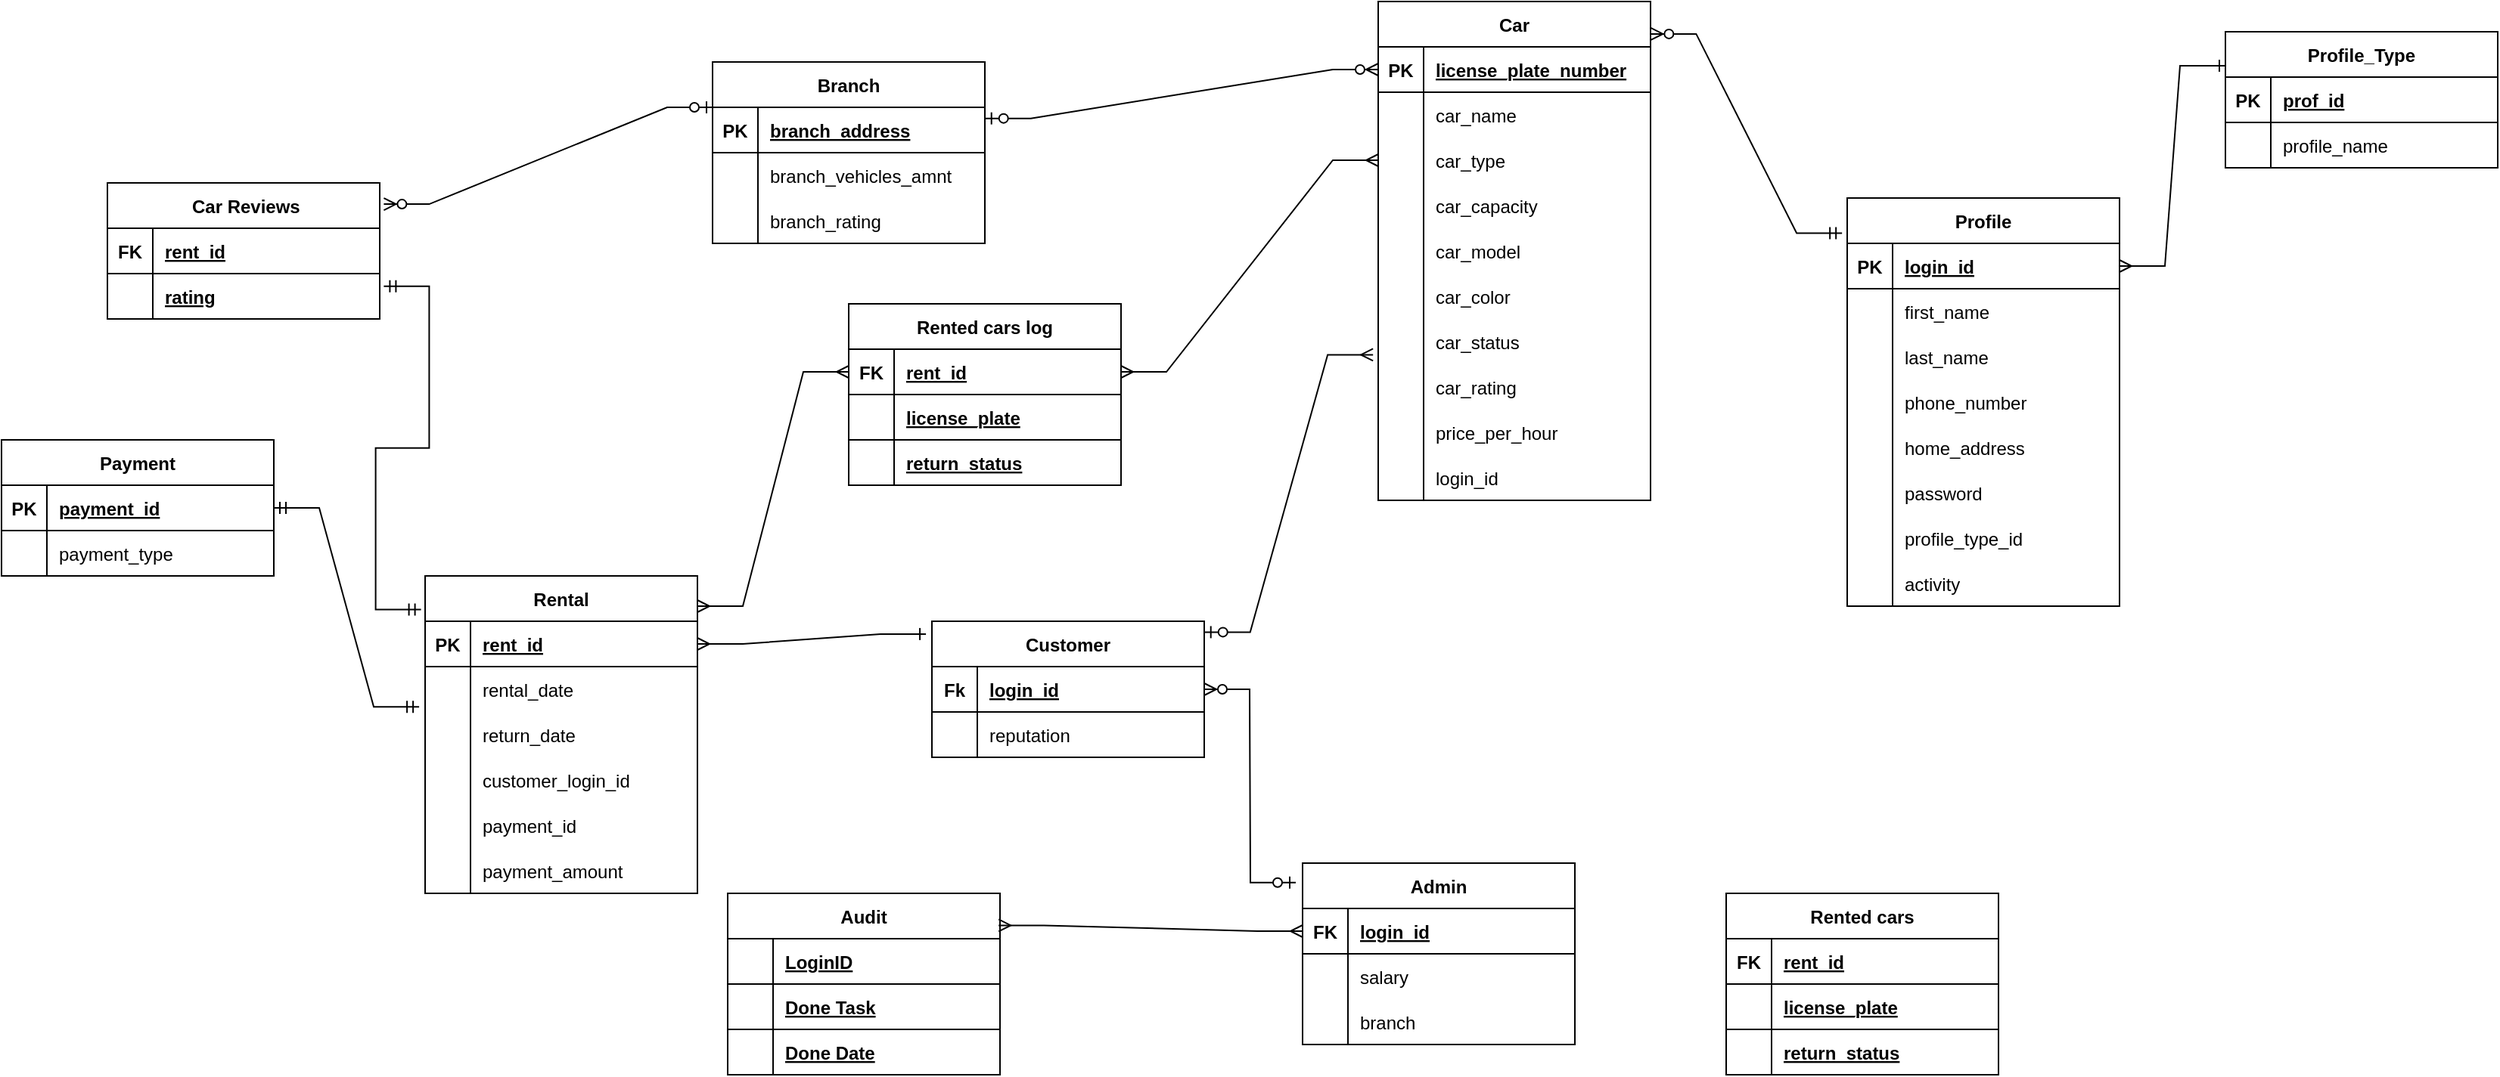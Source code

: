 <mxfile version="16.5.1" type="device"><diagram id="LIvwU3LX2bYr3R-l72ZE" name="Page-1"><mxGraphModel dx="3147" dy="908" grid="1" gridSize="10" guides="1" tooltips="1" connect="1" arrows="1" fold="1" page="1" pageScale="1" pageWidth="850" pageHeight="1100" math="0" shadow="0"><root><mxCell id="0"/><mxCell id="1" parent="0"/><mxCell id="BdNk-hfhB30w987bWtkM-23" value="Car" style="shape=table;startSize=30;container=1;collapsible=1;childLayout=tableLayout;fixedRows=1;rowLines=0;fontStyle=1;align=center;resizeLast=1;" parent="1" vertex="1"><mxGeometry x="-220" y="10" width="180" height="330" as="geometry"/></mxCell><mxCell id="BdNk-hfhB30w987bWtkM-24" value="" style="shape=tableRow;horizontal=0;startSize=0;swimlaneHead=0;swimlaneBody=0;fillColor=none;collapsible=0;dropTarget=0;points=[[0,0.5],[1,0.5]];portConstraint=eastwest;top=0;left=0;right=0;bottom=1;" parent="BdNk-hfhB30w987bWtkM-23" vertex="1"><mxGeometry y="30" width="180" height="30" as="geometry"/></mxCell><mxCell id="BdNk-hfhB30w987bWtkM-25" value="PK" style="shape=partialRectangle;connectable=0;fillColor=none;top=0;left=0;bottom=0;right=0;fontStyle=1;overflow=hidden;" parent="BdNk-hfhB30w987bWtkM-24" vertex="1"><mxGeometry width="30" height="30" as="geometry"><mxRectangle width="30" height="30" as="alternateBounds"/></mxGeometry></mxCell><mxCell id="BdNk-hfhB30w987bWtkM-26" value="license_plate_number" style="shape=partialRectangle;connectable=0;fillColor=none;top=0;left=0;bottom=0;right=0;align=left;spacingLeft=6;fontStyle=5;overflow=hidden;" parent="BdNk-hfhB30w987bWtkM-24" vertex="1"><mxGeometry x="30" width="150" height="30" as="geometry"><mxRectangle width="150" height="30" as="alternateBounds"/></mxGeometry></mxCell><mxCell id="BdNk-hfhB30w987bWtkM-27" value="" style="shape=tableRow;horizontal=0;startSize=0;swimlaneHead=0;swimlaneBody=0;fillColor=none;collapsible=0;dropTarget=0;points=[[0,0.5],[1,0.5]];portConstraint=eastwest;top=0;left=0;right=0;bottom=0;" parent="BdNk-hfhB30w987bWtkM-23" vertex="1"><mxGeometry y="60" width="180" height="30" as="geometry"/></mxCell><mxCell id="BdNk-hfhB30w987bWtkM-28" value="" style="shape=partialRectangle;connectable=0;fillColor=none;top=0;left=0;bottom=0;right=0;editable=1;overflow=hidden;" parent="BdNk-hfhB30w987bWtkM-27" vertex="1"><mxGeometry width="30" height="30" as="geometry"><mxRectangle width="30" height="30" as="alternateBounds"/></mxGeometry></mxCell><mxCell id="BdNk-hfhB30w987bWtkM-29" value="car_name" style="shape=partialRectangle;connectable=0;fillColor=none;top=0;left=0;bottom=0;right=0;align=left;spacingLeft=6;overflow=hidden;" parent="BdNk-hfhB30w987bWtkM-27" vertex="1"><mxGeometry x="30" width="150" height="30" as="geometry"><mxRectangle width="150" height="30" as="alternateBounds"/></mxGeometry></mxCell><mxCell id="BdNk-hfhB30w987bWtkM-30" value="" style="shape=tableRow;horizontal=0;startSize=0;swimlaneHead=0;swimlaneBody=0;fillColor=none;collapsible=0;dropTarget=0;points=[[0,0.5],[1,0.5]];portConstraint=eastwest;top=0;left=0;right=0;bottom=0;" parent="BdNk-hfhB30w987bWtkM-23" vertex="1"><mxGeometry y="90" width="180" height="30" as="geometry"/></mxCell><mxCell id="BdNk-hfhB30w987bWtkM-31" value="" style="shape=partialRectangle;connectable=0;fillColor=none;top=0;left=0;bottom=0;right=0;editable=1;overflow=hidden;" parent="BdNk-hfhB30w987bWtkM-30" vertex="1"><mxGeometry width="30" height="30" as="geometry"><mxRectangle width="30" height="30" as="alternateBounds"/></mxGeometry></mxCell><mxCell id="BdNk-hfhB30w987bWtkM-32" value="car_type" style="shape=partialRectangle;connectable=0;fillColor=none;top=0;left=0;bottom=0;right=0;align=left;spacingLeft=6;overflow=hidden;" parent="BdNk-hfhB30w987bWtkM-30" vertex="1"><mxGeometry x="30" width="150" height="30" as="geometry"><mxRectangle width="150" height="30" as="alternateBounds"/></mxGeometry></mxCell><mxCell id="BdNk-hfhB30w987bWtkM-33" value="" style="shape=tableRow;horizontal=0;startSize=0;swimlaneHead=0;swimlaneBody=0;fillColor=none;collapsible=0;dropTarget=0;points=[[0,0.5],[1,0.5]];portConstraint=eastwest;top=0;left=0;right=0;bottom=0;" parent="BdNk-hfhB30w987bWtkM-23" vertex="1"><mxGeometry y="120" width="180" height="30" as="geometry"/></mxCell><mxCell id="BdNk-hfhB30w987bWtkM-34" value="" style="shape=partialRectangle;connectable=0;fillColor=none;top=0;left=0;bottom=0;right=0;editable=1;overflow=hidden;" parent="BdNk-hfhB30w987bWtkM-33" vertex="1"><mxGeometry width="30" height="30" as="geometry"><mxRectangle width="30" height="30" as="alternateBounds"/></mxGeometry></mxCell><mxCell id="BdNk-hfhB30w987bWtkM-35" value="car_capacity" style="shape=partialRectangle;connectable=0;fillColor=none;top=0;left=0;bottom=0;right=0;align=left;spacingLeft=6;overflow=hidden;" parent="BdNk-hfhB30w987bWtkM-33" vertex="1"><mxGeometry x="30" width="150" height="30" as="geometry"><mxRectangle width="150" height="30" as="alternateBounds"/></mxGeometry></mxCell><mxCell id="BdNk-hfhB30w987bWtkM-49" value="" style="shape=tableRow;horizontal=0;startSize=0;swimlaneHead=0;swimlaneBody=0;fillColor=none;collapsible=0;dropTarget=0;points=[[0,0.5],[1,0.5]];portConstraint=eastwest;top=0;left=0;right=0;bottom=0;" parent="BdNk-hfhB30w987bWtkM-23" vertex="1"><mxGeometry y="150" width="180" height="30" as="geometry"/></mxCell><mxCell id="BdNk-hfhB30w987bWtkM-50" value="" style="shape=partialRectangle;connectable=0;fillColor=none;top=0;left=0;bottom=0;right=0;editable=1;overflow=hidden;" parent="BdNk-hfhB30w987bWtkM-49" vertex="1"><mxGeometry width="30" height="30" as="geometry"><mxRectangle width="30" height="30" as="alternateBounds"/></mxGeometry></mxCell><mxCell id="BdNk-hfhB30w987bWtkM-51" value="car_model" style="shape=partialRectangle;connectable=0;fillColor=none;top=0;left=0;bottom=0;right=0;align=left;spacingLeft=6;overflow=hidden;" parent="BdNk-hfhB30w987bWtkM-49" vertex="1"><mxGeometry x="30" width="150" height="30" as="geometry"><mxRectangle width="150" height="30" as="alternateBounds"/></mxGeometry></mxCell><mxCell id="BdNk-hfhB30w987bWtkM-52" value="" style="shape=tableRow;horizontal=0;startSize=0;swimlaneHead=0;swimlaneBody=0;fillColor=none;collapsible=0;dropTarget=0;points=[[0,0.5],[1,0.5]];portConstraint=eastwest;top=0;left=0;right=0;bottom=0;" parent="BdNk-hfhB30w987bWtkM-23" vertex="1"><mxGeometry y="180" width="180" height="30" as="geometry"/></mxCell><mxCell id="BdNk-hfhB30w987bWtkM-53" value="" style="shape=partialRectangle;connectable=0;fillColor=none;top=0;left=0;bottom=0;right=0;editable=1;overflow=hidden;" parent="BdNk-hfhB30w987bWtkM-52" vertex="1"><mxGeometry width="30" height="30" as="geometry"><mxRectangle width="30" height="30" as="alternateBounds"/></mxGeometry></mxCell><mxCell id="BdNk-hfhB30w987bWtkM-54" value="car_color" style="shape=partialRectangle;connectable=0;fillColor=none;top=0;left=0;bottom=0;right=0;align=left;spacingLeft=6;overflow=hidden;" parent="BdNk-hfhB30w987bWtkM-52" vertex="1"><mxGeometry x="30" width="150" height="30" as="geometry"><mxRectangle width="150" height="30" as="alternateBounds"/></mxGeometry></mxCell><mxCell id="BdNk-hfhB30w987bWtkM-55" value="" style="shape=tableRow;horizontal=0;startSize=0;swimlaneHead=0;swimlaneBody=0;fillColor=none;collapsible=0;dropTarget=0;points=[[0,0.5],[1,0.5]];portConstraint=eastwest;top=0;left=0;right=0;bottom=0;" parent="BdNk-hfhB30w987bWtkM-23" vertex="1"><mxGeometry y="210" width="180" height="30" as="geometry"/></mxCell><mxCell id="BdNk-hfhB30w987bWtkM-56" value="" style="shape=partialRectangle;connectable=0;fillColor=none;top=0;left=0;bottom=0;right=0;editable=1;overflow=hidden;" parent="BdNk-hfhB30w987bWtkM-55" vertex="1"><mxGeometry width="30" height="30" as="geometry"><mxRectangle width="30" height="30" as="alternateBounds"/></mxGeometry></mxCell><mxCell id="BdNk-hfhB30w987bWtkM-57" value="car_status" style="shape=partialRectangle;connectable=0;fillColor=none;top=0;left=0;bottom=0;right=0;align=left;spacingLeft=6;overflow=hidden;" parent="BdNk-hfhB30w987bWtkM-55" vertex="1"><mxGeometry x="30" width="150" height="30" as="geometry"><mxRectangle width="150" height="30" as="alternateBounds"/></mxGeometry></mxCell><mxCell id="5ouskqSiio7xxyL2U1d2-14" value="" style="shape=tableRow;horizontal=0;startSize=0;swimlaneHead=0;swimlaneBody=0;fillColor=none;collapsible=0;dropTarget=0;points=[[0,0.5],[1,0.5]];portConstraint=eastwest;top=0;left=0;right=0;bottom=0;" parent="BdNk-hfhB30w987bWtkM-23" vertex="1"><mxGeometry y="240" width="180" height="30" as="geometry"/></mxCell><mxCell id="5ouskqSiio7xxyL2U1d2-15" value="" style="shape=partialRectangle;connectable=0;fillColor=none;top=0;left=0;bottom=0;right=0;editable=1;overflow=hidden;" parent="5ouskqSiio7xxyL2U1d2-14" vertex="1"><mxGeometry width="30" height="30" as="geometry"><mxRectangle width="30" height="30" as="alternateBounds"/></mxGeometry></mxCell><mxCell id="5ouskqSiio7xxyL2U1d2-16" value="car_rating" style="shape=partialRectangle;connectable=0;fillColor=none;top=0;left=0;bottom=0;right=0;align=left;spacingLeft=6;overflow=hidden;" parent="5ouskqSiio7xxyL2U1d2-14" vertex="1"><mxGeometry x="30" width="150" height="30" as="geometry"><mxRectangle width="150" height="30" as="alternateBounds"/></mxGeometry></mxCell><mxCell id="5ouskqSiio7xxyL2U1d2-47" value="" style="shape=tableRow;horizontal=0;startSize=0;swimlaneHead=0;swimlaneBody=0;fillColor=none;collapsible=0;dropTarget=0;points=[[0,0.5],[1,0.5]];portConstraint=eastwest;top=0;left=0;right=0;bottom=0;" parent="BdNk-hfhB30w987bWtkM-23" vertex="1"><mxGeometry y="270" width="180" height="30" as="geometry"/></mxCell><mxCell id="5ouskqSiio7xxyL2U1d2-48" value="" style="shape=partialRectangle;connectable=0;fillColor=none;top=0;left=0;bottom=0;right=0;editable=1;overflow=hidden;" parent="5ouskqSiio7xxyL2U1d2-47" vertex="1"><mxGeometry width="30" height="30" as="geometry"><mxRectangle width="30" height="30" as="alternateBounds"/></mxGeometry></mxCell><mxCell id="5ouskqSiio7xxyL2U1d2-49" value="price_per_hour" style="shape=partialRectangle;connectable=0;fillColor=none;top=0;left=0;bottom=0;right=0;align=left;spacingLeft=6;overflow=hidden;" parent="5ouskqSiio7xxyL2U1d2-47" vertex="1"><mxGeometry x="30" width="150" height="30" as="geometry"><mxRectangle width="150" height="30" as="alternateBounds"/></mxGeometry></mxCell><mxCell id="5ouskqSiio7xxyL2U1d2-63" value="" style="shape=tableRow;horizontal=0;startSize=0;swimlaneHead=0;swimlaneBody=0;fillColor=none;collapsible=0;dropTarget=0;points=[[0,0.5],[1,0.5]];portConstraint=eastwest;top=0;left=0;right=0;bottom=0;" parent="BdNk-hfhB30w987bWtkM-23" vertex="1"><mxGeometry y="300" width="180" height="30" as="geometry"/></mxCell><mxCell id="5ouskqSiio7xxyL2U1d2-64" value="" style="shape=partialRectangle;connectable=0;fillColor=none;top=0;left=0;bottom=0;right=0;editable=1;overflow=hidden;" parent="5ouskqSiio7xxyL2U1d2-63" vertex="1"><mxGeometry width="30" height="30" as="geometry"><mxRectangle width="30" height="30" as="alternateBounds"/></mxGeometry></mxCell><mxCell id="5ouskqSiio7xxyL2U1d2-65" value="login_id" style="shape=partialRectangle;connectable=0;fillColor=none;top=0;left=0;bottom=0;right=0;align=left;spacingLeft=6;overflow=hidden;" parent="5ouskqSiio7xxyL2U1d2-63" vertex="1"><mxGeometry x="30" width="150" height="30" as="geometry"><mxRectangle width="150" height="30" as="alternateBounds"/></mxGeometry></mxCell><mxCell id="BdNk-hfhB30w987bWtkM-36" value="Payment" style="shape=table;startSize=30;container=1;collapsible=1;childLayout=tableLayout;fixedRows=1;rowLines=0;fontStyle=1;align=center;resizeLast=1;" parent="1" vertex="1"><mxGeometry x="-1130" y="300" width="180" height="90" as="geometry"/></mxCell><mxCell id="BdNk-hfhB30w987bWtkM-37" value="" style="shape=tableRow;horizontal=0;startSize=0;swimlaneHead=0;swimlaneBody=0;fillColor=none;collapsible=0;dropTarget=0;points=[[0,0.5],[1,0.5]];portConstraint=eastwest;top=0;left=0;right=0;bottom=1;" parent="BdNk-hfhB30w987bWtkM-36" vertex="1"><mxGeometry y="30" width="180" height="30" as="geometry"/></mxCell><mxCell id="BdNk-hfhB30w987bWtkM-38" value="PK" style="shape=partialRectangle;connectable=0;fillColor=none;top=0;left=0;bottom=0;right=0;fontStyle=1;overflow=hidden;" parent="BdNk-hfhB30w987bWtkM-37" vertex="1"><mxGeometry width="30" height="30" as="geometry"><mxRectangle width="30" height="30" as="alternateBounds"/></mxGeometry></mxCell><mxCell id="BdNk-hfhB30w987bWtkM-39" value="payment_id" style="shape=partialRectangle;connectable=0;fillColor=none;top=0;left=0;bottom=0;right=0;align=left;spacingLeft=6;fontStyle=5;overflow=hidden;" parent="BdNk-hfhB30w987bWtkM-37" vertex="1"><mxGeometry x="30" width="150" height="30" as="geometry"><mxRectangle width="150" height="30" as="alternateBounds"/></mxGeometry></mxCell><mxCell id="BdNk-hfhB30w987bWtkM-40" value="" style="shape=tableRow;horizontal=0;startSize=0;swimlaneHead=0;swimlaneBody=0;fillColor=none;collapsible=0;dropTarget=0;points=[[0,0.5],[1,0.5]];portConstraint=eastwest;top=0;left=0;right=0;bottom=0;" parent="BdNk-hfhB30w987bWtkM-36" vertex="1"><mxGeometry y="60" width="180" height="30" as="geometry"/></mxCell><mxCell id="BdNk-hfhB30w987bWtkM-41" value="" style="shape=partialRectangle;connectable=0;fillColor=none;top=0;left=0;bottom=0;right=0;editable=1;overflow=hidden;" parent="BdNk-hfhB30w987bWtkM-40" vertex="1"><mxGeometry width="30" height="30" as="geometry"><mxRectangle width="30" height="30" as="alternateBounds"/></mxGeometry></mxCell><mxCell id="BdNk-hfhB30w987bWtkM-42" value="payment_type" style="shape=partialRectangle;connectable=0;fillColor=none;top=0;left=0;bottom=0;right=0;align=left;spacingLeft=6;overflow=hidden;" parent="BdNk-hfhB30w987bWtkM-40" vertex="1"><mxGeometry x="30" width="150" height="30" as="geometry"><mxRectangle width="150" height="30" as="alternateBounds"/></mxGeometry></mxCell><mxCell id="6ZnhwalBQDGnKCJcq_BB-14" value="Rental" style="shape=table;startSize=30;container=1;collapsible=1;childLayout=tableLayout;fixedRows=1;rowLines=0;fontStyle=1;align=center;resizeLast=1;" parent="1" vertex="1"><mxGeometry x="-850" y="390" width="180" height="210" as="geometry"/></mxCell><mxCell id="6ZnhwalBQDGnKCJcq_BB-15" value="" style="shape=tableRow;horizontal=0;startSize=0;swimlaneHead=0;swimlaneBody=0;fillColor=none;collapsible=0;dropTarget=0;points=[[0,0.5],[1,0.5]];portConstraint=eastwest;top=0;left=0;right=0;bottom=1;" parent="6ZnhwalBQDGnKCJcq_BB-14" vertex="1"><mxGeometry y="30" width="180" height="30" as="geometry"/></mxCell><mxCell id="6ZnhwalBQDGnKCJcq_BB-16" value="PK" style="shape=partialRectangle;connectable=0;fillColor=none;top=0;left=0;bottom=0;right=0;fontStyle=1;overflow=hidden;" parent="6ZnhwalBQDGnKCJcq_BB-15" vertex="1"><mxGeometry width="30" height="30" as="geometry"><mxRectangle width="30" height="30" as="alternateBounds"/></mxGeometry></mxCell><mxCell id="6ZnhwalBQDGnKCJcq_BB-17" value="rent_id" style="shape=partialRectangle;connectable=0;fillColor=none;top=0;left=0;bottom=0;right=0;align=left;spacingLeft=6;fontStyle=5;overflow=hidden;" parent="6ZnhwalBQDGnKCJcq_BB-15" vertex="1"><mxGeometry x="30" width="150" height="30" as="geometry"><mxRectangle width="150" height="30" as="alternateBounds"/></mxGeometry></mxCell><mxCell id="6ZnhwalBQDGnKCJcq_BB-18" value="" style="shape=tableRow;horizontal=0;startSize=0;swimlaneHead=0;swimlaneBody=0;fillColor=none;collapsible=0;dropTarget=0;points=[[0,0.5],[1,0.5]];portConstraint=eastwest;top=0;left=0;right=0;bottom=0;" parent="6ZnhwalBQDGnKCJcq_BB-14" vertex="1"><mxGeometry y="60" width="180" height="30" as="geometry"/></mxCell><mxCell id="6ZnhwalBQDGnKCJcq_BB-19" value="" style="shape=partialRectangle;connectable=0;fillColor=none;top=0;left=0;bottom=0;right=0;editable=1;overflow=hidden;" parent="6ZnhwalBQDGnKCJcq_BB-18" vertex="1"><mxGeometry width="30" height="30" as="geometry"><mxRectangle width="30" height="30" as="alternateBounds"/></mxGeometry></mxCell><mxCell id="6ZnhwalBQDGnKCJcq_BB-20" value="rental_date" style="shape=partialRectangle;connectable=0;fillColor=none;top=0;left=0;bottom=0;right=0;align=left;spacingLeft=6;overflow=hidden;" parent="6ZnhwalBQDGnKCJcq_BB-18" vertex="1"><mxGeometry x="30" width="150" height="30" as="geometry"><mxRectangle width="150" height="30" as="alternateBounds"/></mxGeometry></mxCell><mxCell id="6ZnhwalBQDGnKCJcq_BB-21" value="" style="shape=tableRow;horizontal=0;startSize=0;swimlaneHead=0;swimlaneBody=0;fillColor=none;collapsible=0;dropTarget=0;points=[[0,0.5],[1,0.5]];portConstraint=eastwest;top=0;left=0;right=0;bottom=0;" parent="6ZnhwalBQDGnKCJcq_BB-14" vertex="1"><mxGeometry y="90" width="180" height="30" as="geometry"/></mxCell><mxCell id="6ZnhwalBQDGnKCJcq_BB-22" value="" style="shape=partialRectangle;connectable=0;fillColor=none;top=0;left=0;bottom=0;right=0;editable=1;overflow=hidden;" parent="6ZnhwalBQDGnKCJcq_BB-21" vertex="1"><mxGeometry width="30" height="30" as="geometry"><mxRectangle width="30" height="30" as="alternateBounds"/></mxGeometry></mxCell><mxCell id="6ZnhwalBQDGnKCJcq_BB-23" value="return_date" style="shape=partialRectangle;connectable=0;fillColor=none;top=0;left=0;bottom=0;right=0;align=left;spacingLeft=6;overflow=hidden;" parent="6ZnhwalBQDGnKCJcq_BB-21" vertex="1"><mxGeometry x="30" width="150" height="30" as="geometry"><mxRectangle width="150" height="30" as="alternateBounds"/></mxGeometry></mxCell><mxCell id="6ZnhwalBQDGnKCJcq_BB-24" value="" style="shape=tableRow;horizontal=0;startSize=0;swimlaneHead=0;swimlaneBody=0;fillColor=none;collapsible=0;dropTarget=0;points=[[0,0.5],[1,0.5]];portConstraint=eastwest;top=0;left=0;right=0;bottom=0;" parent="6ZnhwalBQDGnKCJcq_BB-14" vertex="1"><mxGeometry y="120" width="180" height="30" as="geometry"/></mxCell><mxCell id="6ZnhwalBQDGnKCJcq_BB-25" value="" style="shape=partialRectangle;connectable=0;fillColor=none;top=0;left=0;bottom=0;right=0;editable=1;overflow=hidden;" parent="6ZnhwalBQDGnKCJcq_BB-24" vertex="1"><mxGeometry width="30" height="30" as="geometry"><mxRectangle width="30" height="30" as="alternateBounds"/></mxGeometry></mxCell><mxCell id="6ZnhwalBQDGnKCJcq_BB-26" value="customer_login_id" style="shape=partialRectangle;connectable=0;fillColor=none;top=0;left=0;bottom=0;right=0;align=left;spacingLeft=6;overflow=hidden;" parent="6ZnhwalBQDGnKCJcq_BB-24" vertex="1"><mxGeometry x="30" width="150" height="30" as="geometry"><mxRectangle width="150" height="30" as="alternateBounds"/></mxGeometry></mxCell><mxCell id="o52arUpC7GrsQpPk_VLe-56" value="" style="shape=tableRow;horizontal=0;startSize=0;swimlaneHead=0;swimlaneBody=0;fillColor=none;collapsible=0;dropTarget=0;points=[[0,0.5],[1,0.5]];portConstraint=eastwest;top=0;left=0;right=0;bottom=0;" parent="6ZnhwalBQDGnKCJcq_BB-14" vertex="1"><mxGeometry y="150" width="180" height="30" as="geometry"/></mxCell><mxCell id="o52arUpC7GrsQpPk_VLe-57" value="" style="shape=partialRectangle;connectable=0;fillColor=none;top=0;left=0;bottom=0;right=0;editable=1;overflow=hidden;" parent="o52arUpC7GrsQpPk_VLe-56" vertex="1"><mxGeometry width="30" height="30" as="geometry"><mxRectangle width="30" height="30" as="alternateBounds"/></mxGeometry></mxCell><mxCell id="o52arUpC7GrsQpPk_VLe-58" value="payment_id" style="shape=partialRectangle;connectable=0;fillColor=none;top=0;left=0;bottom=0;right=0;align=left;spacingLeft=6;overflow=hidden;" parent="o52arUpC7GrsQpPk_VLe-56" vertex="1"><mxGeometry x="30" width="150" height="30" as="geometry"><mxRectangle width="150" height="30" as="alternateBounds"/></mxGeometry></mxCell><mxCell id="o52arUpC7GrsQpPk_VLe-88" value="" style="shape=tableRow;horizontal=0;startSize=0;swimlaneHead=0;swimlaneBody=0;fillColor=none;collapsible=0;dropTarget=0;points=[[0,0.5],[1,0.5]];portConstraint=eastwest;top=0;left=0;right=0;bottom=0;" parent="6ZnhwalBQDGnKCJcq_BB-14" vertex="1"><mxGeometry y="180" width="180" height="30" as="geometry"/></mxCell><mxCell id="o52arUpC7GrsQpPk_VLe-89" value="" style="shape=partialRectangle;connectable=0;fillColor=none;top=0;left=0;bottom=0;right=0;editable=1;overflow=hidden;" parent="o52arUpC7GrsQpPk_VLe-88" vertex="1"><mxGeometry width="30" height="30" as="geometry"><mxRectangle width="30" height="30" as="alternateBounds"/></mxGeometry></mxCell><mxCell id="o52arUpC7GrsQpPk_VLe-90" value="payment_amount" style="shape=partialRectangle;connectable=0;fillColor=none;top=0;left=0;bottom=0;right=0;align=left;spacingLeft=6;overflow=hidden;" parent="o52arUpC7GrsQpPk_VLe-88" vertex="1"><mxGeometry x="30" width="150" height="30" as="geometry"><mxRectangle width="150" height="30" as="alternateBounds"/></mxGeometry></mxCell><mxCell id="o52arUpC7GrsQpPk_VLe-20" value="Profile_Type" style="shape=table;startSize=30;container=1;collapsible=1;childLayout=tableLayout;fixedRows=1;rowLines=0;fontStyle=1;align=center;resizeLast=1;" parent="1" vertex="1"><mxGeometry x="340" y="30" width="180" height="90" as="geometry"/></mxCell><mxCell id="o52arUpC7GrsQpPk_VLe-21" value="" style="shape=tableRow;horizontal=0;startSize=0;swimlaneHead=0;swimlaneBody=0;fillColor=none;collapsible=0;dropTarget=0;points=[[0,0.5],[1,0.5]];portConstraint=eastwest;top=0;left=0;right=0;bottom=1;" parent="o52arUpC7GrsQpPk_VLe-20" vertex="1"><mxGeometry y="30" width="180" height="30" as="geometry"/></mxCell><mxCell id="o52arUpC7GrsQpPk_VLe-22" value="PK" style="shape=partialRectangle;connectable=0;fillColor=none;top=0;left=0;bottom=0;right=0;fontStyle=1;overflow=hidden;" parent="o52arUpC7GrsQpPk_VLe-21" vertex="1"><mxGeometry width="30" height="30" as="geometry"><mxRectangle width="30" height="30" as="alternateBounds"/></mxGeometry></mxCell><mxCell id="o52arUpC7GrsQpPk_VLe-23" value="prof_id" style="shape=partialRectangle;connectable=0;fillColor=none;top=0;left=0;bottom=0;right=0;align=left;spacingLeft=6;fontStyle=5;overflow=hidden;" parent="o52arUpC7GrsQpPk_VLe-21" vertex="1"><mxGeometry x="30" width="150" height="30" as="geometry"><mxRectangle width="150" height="30" as="alternateBounds"/></mxGeometry></mxCell><mxCell id="o52arUpC7GrsQpPk_VLe-24" value="" style="shape=tableRow;horizontal=0;startSize=0;swimlaneHead=0;swimlaneBody=0;fillColor=none;collapsible=0;dropTarget=0;points=[[0,0.5],[1,0.5]];portConstraint=eastwest;top=0;left=0;right=0;bottom=0;" parent="o52arUpC7GrsQpPk_VLe-20" vertex="1"><mxGeometry y="60" width="180" height="30" as="geometry"/></mxCell><mxCell id="o52arUpC7GrsQpPk_VLe-25" value="" style="shape=partialRectangle;connectable=0;fillColor=none;top=0;left=0;bottom=0;right=0;editable=1;overflow=hidden;" parent="o52arUpC7GrsQpPk_VLe-24" vertex="1"><mxGeometry width="30" height="30" as="geometry"><mxRectangle width="30" height="30" as="alternateBounds"/></mxGeometry></mxCell><mxCell id="o52arUpC7GrsQpPk_VLe-26" value="profile_name" style="shape=partialRectangle;connectable=0;fillColor=none;top=0;left=0;bottom=0;right=0;align=left;spacingLeft=6;overflow=hidden;" parent="o52arUpC7GrsQpPk_VLe-24" vertex="1"><mxGeometry x="30" width="150" height="30" as="geometry"><mxRectangle width="150" height="30" as="alternateBounds"/></mxGeometry></mxCell><mxCell id="o52arUpC7GrsQpPk_VLe-34" value="Profile" style="shape=table;startSize=30;container=1;collapsible=1;childLayout=tableLayout;fixedRows=1;rowLines=0;fontStyle=1;align=center;resizeLast=1;" parent="1" vertex="1"><mxGeometry x="90" y="140" width="180" height="270" as="geometry"/></mxCell><mxCell id="o52arUpC7GrsQpPk_VLe-35" value="" style="shape=tableRow;horizontal=0;startSize=0;swimlaneHead=0;swimlaneBody=0;fillColor=none;collapsible=0;dropTarget=0;points=[[0,0.5],[1,0.5]];portConstraint=eastwest;top=0;left=0;right=0;bottom=1;" parent="o52arUpC7GrsQpPk_VLe-34" vertex="1"><mxGeometry y="30" width="180" height="30" as="geometry"/></mxCell><mxCell id="o52arUpC7GrsQpPk_VLe-36" value="PK" style="shape=partialRectangle;connectable=0;fillColor=none;top=0;left=0;bottom=0;right=0;fontStyle=1;overflow=hidden;" parent="o52arUpC7GrsQpPk_VLe-35" vertex="1"><mxGeometry width="30" height="30" as="geometry"><mxRectangle width="30" height="30" as="alternateBounds"/></mxGeometry></mxCell><mxCell id="o52arUpC7GrsQpPk_VLe-37" value="login_id" style="shape=partialRectangle;connectable=0;fillColor=none;top=0;left=0;bottom=0;right=0;align=left;spacingLeft=6;fontStyle=5;overflow=hidden;" parent="o52arUpC7GrsQpPk_VLe-35" vertex="1"><mxGeometry x="30" width="150" height="30" as="geometry"><mxRectangle width="150" height="30" as="alternateBounds"/></mxGeometry></mxCell><mxCell id="o52arUpC7GrsQpPk_VLe-38" value="" style="shape=tableRow;horizontal=0;startSize=0;swimlaneHead=0;swimlaneBody=0;fillColor=none;collapsible=0;dropTarget=0;points=[[0,0.5],[1,0.5]];portConstraint=eastwest;top=0;left=0;right=0;bottom=0;" parent="o52arUpC7GrsQpPk_VLe-34" vertex="1"><mxGeometry y="60" width="180" height="30" as="geometry"/></mxCell><mxCell id="o52arUpC7GrsQpPk_VLe-39" value="" style="shape=partialRectangle;connectable=0;fillColor=none;top=0;left=0;bottom=0;right=0;editable=1;overflow=hidden;" parent="o52arUpC7GrsQpPk_VLe-38" vertex="1"><mxGeometry width="30" height="30" as="geometry"><mxRectangle width="30" height="30" as="alternateBounds"/></mxGeometry></mxCell><mxCell id="o52arUpC7GrsQpPk_VLe-40" value="first_name" style="shape=partialRectangle;connectable=0;fillColor=none;top=0;left=0;bottom=0;right=0;align=left;spacingLeft=6;overflow=hidden;" parent="o52arUpC7GrsQpPk_VLe-38" vertex="1"><mxGeometry x="30" width="150" height="30" as="geometry"><mxRectangle width="150" height="30" as="alternateBounds"/></mxGeometry></mxCell><mxCell id="o52arUpC7GrsQpPk_VLe-41" value="" style="shape=tableRow;horizontal=0;startSize=0;swimlaneHead=0;swimlaneBody=0;fillColor=none;collapsible=0;dropTarget=0;points=[[0,0.5],[1,0.5]];portConstraint=eastwest;top=0;left=0;right=0;bottom=0;" parent="o52arUpC7GrsQpPk_VLe-34" vertex="1"><mxGeometry y="90" width="180" height="30" as="geometry"/></mxCell><mxCell id="o52arUpC7GrsQpPk_VLe-42" value="" style="shape=partialRectangle;connectable=0;fillColor=none;top=0;left=0;bottom=0;right=0;editable=1;overflow=hidden;" parent="o52arUpC7GrsQpPk_VLe-41" vertex="1"><mxGeometry width="30" height="30" as="geometry"><mxRectangle width="30" height="30" as="alternateBounds"/></mxGeometry></mxCell><mxCell id="o52arUpC7GrsQpPk_VLe-43" value="last_name" style="shape=partialRectangle;connectable=0;fillColor=none;top=0;left=0;bottom=0;right=0;align=left;spacingLeft=6;overflow=hidden;" parent="o52arUpC7GrsQpPk_VLe-41" vertex="1"><mxGeometry x="30" width="150" height="30" as="geometry"><mxRectangle width="150" height="30" as="alternateBounds"/></mxGeometry></mxCell><mxCell id="o52arUpC7GrsQpPk_VLe-44" value="" style="shape=tableRow;horizontal=0;startSize=0;swimlaneHead=0;swimlaneBody=0;fillColor=none;collapsible=0;dropTarget=0;points=[[0,0.5],[1,0.5]];portConstraint=eastwest;top=0;left=0;right=0;bottom=0;" parent="o52arUpC7GrsQpPk_VLe-34" vertex="1"><mxGeometry y="120" width="180" height="30" as="geometry"/></mxCell><mxCell id="o52arUpC7GrsQpPk_VLe-45" value="" style="shape=partialRectangle;connectable=0;fillColor=none;top=0;left=0;bottom=0;right=0;editable=1;overflow=hidden;" parent="o52arUpC7GrsQpPk_VLe-44" vertex="1"><mxGeometry width="30" height="30" as="geometry"><mxRectangle width="30" height="30" as="alternateBounds"/></mxGeometry></mxCell><mxCell id="o52arUpC7GrsQpPk_VLe-46" value="phone_number" style="shape=partialRectangle;connectable=0;fillColor=none;top=0;left=0;bottom=0;right=0;align=left;spacingLeft=6;overflow=hidden;" parent="o52arUpC7GrsQpPk_VLe-44" vertex="1"><mxGeometry x="30" width="150" height="30" as="geometry"><mxRectangle width="150" height="30" as="alternateBounds"/></mxGeometry></mxCell><mxCell id="o52arUpC7GrsQpPk_VLe-47" value="" style="shape=tableRow;horizontal=0;startSize=0;swimlaneHead=0;swimlaneBody=0;fillColor=none;collapsible=0;dropTarget=0;points=[[0,0.5],[1,0.5]];portConstraint=eastwest;top=0;left=0;right=0;bottom=0;" parent="o52arUpC7GrsQpPk_VLe-34" vertex="1"><mxGeometry y="150" width="180" height="30" as="geometry"/></mxCell><mxCell id="o52arUpC7GrsQpPk_VLe-48" value="" style="shape=partialRectangle;connectable=0;fillColor=none;top=0;left=0;bottom=0;right=0;editable=1;overflow=hidden;" parent="o52arUpC7GrsQpPk_VLe-47" vertex="1"><mxGeometry width="30" height="30" as="geometry"><mxRectangle width="30" height="30" as="alternateBounds"/></mxGeometry></mxCell><mxCell id="o52arUpC7GrsQpPk_VLe-49" value="home_address" style="shape=partialRectangle;connectable=0;fillColor=none;top=0;left=0;bottom=0;right=0;align=left;spacingLeft=6;overflow=hidden;" parent="o52arUpC7GrsQpPk_VLe-47" vertex="1"><mxGeometry x="30" width="150" height="30" as="geometry"><mxRectangle width="150" height="30" as="alternateBounds"/></mxGeometry></mxCell><mxCell id="o52arUpC7GrsQpPk_VLe-50" value="" style="shape=tableRow;horizontal=0;startSize=0;swimlaneHead=0;swimlaneBody=0;fillColor=none;collapsible=0;dropTarget=0;points=[[0,0.5],[1,0.5]];portConstraint=eastwest;top=0;left=0;right=0;bottom=0;" parent="o52arUpC7GrsQpPk_VLe-34" vertex="1"><mxGeometry y="180" width="180" height="30" as="geometry"/></mxCell><mxCell id="o52arUpC7GrsQpPk_VLe-51" value="" style="shape=partialRectangle;connectable=0;fillColor=none;top=0;left=0;bottom=0;right=0;editable=1;overflow=hidden;" parent="o52arUpC7GrsQpPk_VLe-50" vertex="1"><mxGeometry width="30" height="30" as="geometry"><mxRectangle width="30" height="30" as="alternateBounds"/></mxGeometry></mxCell><mxCell id="o52arUpC7GrsQpPk_VLe-52" value="password" style="shape=partialRectangle;connectable=0;fillColor=none;top=0;left=0;bottom=0;right=0;align=left;spacingLeft=6;overflow=hidden;" parent="o52arUpC7GrsQpPk_VLe-50" vertex="1"><mxGeometry x="30" width="150" height="30" as="geometry"><mxRectangle width="150" height="30" as="alternateBounds"/></mxGeometry></mxCell><mxCell id="o52arUpC7GrsQpPk_VLe-53" value="" style="shape=tableRow;horizontal=0;startSize=0;swimlaneHead=0;swimlaneBody=0;fillColor=none;collapsible=0;dropTarget=0;points=[[0,0.5],[1,0.5]];portConstraint=eastwest;top=0;left=0;right=0;bottom=0;" parent="o52arUpC7GrsQpPk_VLe-34" vertex="1"><mxGeometry y="210" width="180" height="30" as="geometry"/></mxCell><mxCell id="o52arUpC7GrsQpPk_VLe-54" value="" style="shape=partialRectangle;connectable=0;fillColor=none;top=0;left=0;bottom=0;right=0;editable=1;overflow=hidden;" parent="o52arUpC7GrsQpPk_VLe-53" vertex="1"><mxGeometry width="30" height="30" as="geometry"><mxRectangle width="30" height="30" as="alternateBounds"/></mxGeometry></mxCell><mxCell id="o52arUpC7GrsQpPk_VLe-55" value="profile_type_id" style="shape=partialRectangle;connectable=0;fillColor=none;top=0;left=0;bottom=0;right=0;align=left;spacingLeft=6;overflow=hidden;" parent="o52arUpC7GrsQpPk_VLe-53" vertex="1"><mxGeometry x="30" width="150" height="30" as="geometry"><mxRectangle width="150" height="30" as="alternateBounds"/></mxGeometry></mxCell><mxCell id="WfhcI5wowJV8lJthJA-B-63" value="" style="shape=tableRow;horizontal=0;startSize=0;swimlaneHead=0;swimlaneBody=0;fillColor=none;collapsible=0;dropTarget=0;points=[[0,0.5],[1,0.5]];portConstraint=eastwest;top=0;left=0;right=0;bottom=0;" parent="o52arUpC7GrsQpPk_VLe-34" vertex="1"><mxGeometry y="240" width="180" height="30" as="geometry"/></mxCell><mxCell id="WfhcI5wowJV8lJthJA-B-64" value="" style="shape=partialRectangle;connectable=0;fillColor=none;top=0;left=0;bottom=0;right=0;editable=1;overflow=hidden;" parent="WfhcI5wowJV8lJthJA-B-63" vertex="1"><mxGeometry width="30" height="30" as="geometry"><mxRectangle width="30" height="30" as="alternateBounds"/></mxGeometry></mxCell><mxCell id="WfhcI5wowJV8lJthJA-B-65" value="activity" style="shape=partialRectangle;connectable=0;fillColor=none;top=0;left=0;bottom=0;right=0;align=left;spacingLeft=6;overflow=hidden;" parent="WfhcI5wowJV8lJthJA-B-63" vertex="1"><mxGeometry x="30" width="150" height="30" as="geometry"><mxRectangle width="150" height="30" as="alternateBounds"/></mxGeometry></mxCell><mxCell id="5ouskqSiio7xxyL2U1d2-34" value="Branch" style="shape=table;startSize=30;container=1;collapsible=1;childLayout=tableLayout;fixedRows=1;rowLines=0;fontStyle=1;align=center;resizeLast=1;" parent="1" vertex="1"><mxGeometry x="-660" y="50" width="180" height="120" as="geometry"/></mxCell><mxCell id="5ouskqSiio7xxyL2U1d2-35" value="" style="shape=tableRow;horizontal=0;startSize=0;swimlaneHead=0;swimlaneBody=0;fillColor=none;collapsible=0;dropTarget=0;points=[[0,0.5],[1,0.5]];portConstraint=eastwest;top=0;left=0;right=0;bottom=1;" parent="5ouskqSiio7xxyL2U1d2-34" vertex="1"><mxGeometry y="30" width="180" height="30" as="geometry"/></mxCell><mxCell id="5ouskqSiio7xxyL2U1d2-36" value="PK" style="shape=partialRectangle;connectable=0;fillColor=none;top=0;left=0;bottom=0;right=0;fontStyle=1;overflow=hidden;" parent="5ouskqSiio7xxyL2U1d2-35" vertex="1"><mxGeometry width="30" height="30" as="geometry"><mxRectangle width="30" height="30" as="alternateBounds"/></mxGeometry></mxCell><mxCell id="5ouskqSiio7xxyL2U1d2-37" value="branch_address" style="shape=partialRectangle;connectable=0;fillColor=none;top=0;left=0;bottom=0;right=0;align=left;spacingLeft=6;fontStyle=5;overflow=hidden;" parent="5ouskqSiio7xxyL2U1d2-35" vertex="1"><mxGeometry x="30" width="150" height="30" as="geometry"><mxRectangle width="150" height="30" as="alternateBounds"/></mxGeometry></mxCell><mxCell id="5ouskqSiio7xxyL2U1d2-38" value="" style="shape=tableRow;horizontal=0;startSize=0;swimlaneHead=0;swimlaneBody=0;fillColor=none;collapsible=0;dropTarget=0;points=[[0,0.5],[1,0.5]];portConstraint=eastwest;top=0;left=0;right=0;bottom=0;" parent="5ouskqSiio7xxyL2U1d2-34" vertex="1"><mxGeometry y="60" width="180" height="30" as="geometry"/></mxCell><mxCell id="5ouskqSiio7xxyL2U1d2-39" value="" style="shape=partialRectangle;connectable=0;fillColor=none;top=0;left=0;bottom=0;right=0;editable=1;overflow=hidden;" parent="5ouskqSiio7xxyL2U1d2-38" vertex="1"><mxGeometry width="30" height="30" as="geometry"><mxRectangle width="30" height="30" as="alternateBounds"/></mxGeometry></mxCell><mxCell id="5ouskqSiio7xxyL2U1d2-40" value="branch_vehicles_amnt" style="shape=partialRectangle;connectable=0;fillColor=none;top=0;left=0;bottom=0;right=0;align=left;spacingLeft=6;overflow=hidden;" parent="5ouskqSiio7xxyL2U1d2-38" vertex="1"><mxGeometry x="30" width="150" height="30" as="geometry"><mxRectangle width="150" height="30" as="alternateBounds"/></mxGeometry></mxCell><mxCell id="5ouskqSiio7xxyL2U1d2-41" value="" style="shape=tableRow;horizontal=0;startSize=0;swimlaneHead=0;swimlaneBody=0;fillColor=none;collapsible=0;dropTarget=0;points=[[0,0.5],[1,0.5]];portConstraint=eastwest;top=0;left=0;right=0;bottom=0;" parent="5ouskqSiio7xxyL2U1d2-34" vertex="1"><mxGeometry y="90" width="180" height="30" as="geometry"/></mxCell><mxCell id="5ouskqSiio7xxyL2U1d2-42" value="" style="shape=partialRectangle;connectable=0;fillColor=none;top=0;left=0;bottom=0;right=0;editable=1;overflow=hidden;" parent="5ouskqSiio7xxyL2U1d2-41" vertex="1"><mxGeometry width="30" height="30" as="geometry"><mxRectangle width="30" height="30" as="alternateBounds"/></mxGeometry></mxCell><mxCell id="5ouskqSiio7xxyL2U1d2-43" value="branch_rating" style="shape=partialRectangle;connectable=0;fillColor=none;top=0;left=0;bottom=0;right=0;align=left;spacingLeft=6;overflow=hidden;" parent="5ouskqSiio7xxyL2U1d2-41" vertex="1"><mxGeometry x="30" width="150" height="30" as="geometry"><mxRectangle width="150" height="30" as="alternateBounds"/></mxGeometry></mxCell><mxCell id="5ouskqSiio7xxyL2U1d2-50" value="Rented cars" style="shape=table;startSize=30;container=1;collapsible=1;childLayout=tableLayout;fixedRows=1;rowLines=0;fontStyle=1;align=center;resizeLast=1;" parent="1" vertex="1"><mxGeometry x="10" y="600" width="180" height="120" as="geometry"/></mxCell><mxCell id="5ouskqSiio7xxyL2U1d2-51" value="" style="shape=tableRow;horizontal=0;startSize=0;swimlaneHead=0;swimlaneBody=0;fillColor=none;collapsible=0;dropTarget=0;points=[[0,0.5],[1,0.5]];portConstraint=eastwest;top=0;left=0;right=0;bottom=1;" parent="5ouskqSiio7xxyL2U1d2-50" vertex="1"><mxGeometry y="30" width="180" height="30" as="geometry"/></mxCell><mxCell id="5ouskqSiio7xxyL2U1d2-52" value="FK" style="shape=partialRectangle;connectable=0;fillColor=none;top=0;left=0;bottom=0;right=0;fontStyle=1;overflow=hidden;" parent="5ouskqSiio7xxyL2U1d2-51" vertex="1"><mxGeometry width="30" height="30" as="geometry"><mxRectangle width="30" height="30" as="alternateBounds"/></mxGeometry></mxCell><mxCell id="5ouskqSiio7xxyL2U1d2-53" value="rent_id" style="shape=partialRectangle;connectable=0;fillColor=none;top=0;left=0;bottom=0;right=0;align=left;spacingLeft=6;fontStyle=5;overflow=hidden;" parent="5ouskqSiio7xxyL2U1d2-51" vertex="1"><mxGeometry x="30" width="150" height="30" as="geometry"><mxRectangle width="150" height="30" as="alternateBounds"/></mxGeometry></mxCell><mxCell id="WfhcI5wowJV8lJthJA-B-1" value="" style="shape=tableRow;horizontal=0;startSize=0;swimlaneHead=0;swimlaneBody=0;fillColor=none;collapsible=0;dropTarget=0;points=[[0,0.5],[1,0.5]];portConstraint=eastwest;top=0;left=0;right=0;bottom=1;" parent="5ouskqSiio7xxyL2U1d2-50" vertex="1"><mxGeometry y="60" width="180" height="30" as="geometry"/></mxCell><mxCell id="WfhcI5wowJV8lJthJA-B-2" value="" style="shape=partialRectangle;connectable=0;fillColor=none;top=0;left=0;bottom=0;right=0;fontStyle=1;overflow=hidden;" parent="WfhcI5wowJV8lJthJA-B-1" vertex="1"><mxGeometry width="30" height="30" as="geometry"><mxRectangle width="30" height="30" as="alternateBounds"/></mxGeometry></mxCell><mxCell id="WfhcI5wowJV8lJthJA-B-3" value="license_plate" style="shape=partialRectangle;connectable=0;fillColor=none;top=0;left=0;bottom=0;right=0;align=left;spacingLeft=6;fontStyle=5;overflow=hidden;" parent="WfhcI5wowJV8lJthJA-B-1" vertex="1"><mxGeometry x="30" width="150" height="30" as="geometry"><mxRectangle width="150" height="30" as="alternateBounds"/></mxGeometry></mxCell><mxCell id="WfhcI5wowJV8lJthJA-B-60" value="" style="shape=tableRow;horizontal=0;startSize=0;swimlaneHead=0;swimlaneBody=0;fillColor=none;collapsible=0;dropTarget=0;points=[[0,0.5],[1,0.5]];portConstraint=eastwest;top=0;left=0;right=0;bottom=1;" parent="5ouskqSiio7xxyL2U1d2-50" vertex="1"><mxGeometry y="90" width="180" height="30" as="geometry"/></mxCell><mxCell id="WfhcI5wowJV8lJthJA-B-61" value="" style="shape=partialRectangle;connectable=0;fillColor=none;top=0;left=0;bottom=0;right=0;fontStyle=1;overflow=hidden;" parent="WfhcI5wowJV8lJthJA-B-60" vertex="1"><mxGeometry width="30" height="30" as="geometry"><mxRectangle width="30" height="30" as="alternateBounds"/></mxGeometry></mxCell><mxCell id="WfhcI5wowJV8lJthJA-B-62" value="return_status" style="shape=partialRectangle;connectable=0;fillColor=none;top=0;left=0;bottom=0;right=0;align=left;spacingLeft=6;fontStyle=5;overflow=hidden;" parent="WfhcI5wowJV8lJthJA-B-60" vertex="1"><mxGeometry x="30" width="150" height="30" as="geometry"><mxRectangle width="150" height="30" as="alternateBounds"/></mxGeometry></mxCell><mxCell id="5ouskqSiio7xxyL2U1d2-66" value="Customer" style="shape=table;startSize=30;container=1;collapsible=1;childLayout=tableLayout;fixedRows=1;rowLines=0;fontStyle=1;align=center;resizeLast=1;" parent="1" vertex="1"><mxGeometry x="-515" y="420" width="180" height="90" as="geometry"/></mxCell><mxCell id="5ouskqSiio7xxyL2U1d2-67" value="" style="shape=tableRow;horizontal=0;startSize=0;swimlaneHead=0;swimlaneBody=0;fillColor=none;collapsible=0;dropTarget=0;points=[[0,0.5],[1,0.5]];portConstraint=eastwest;top=0;left=0;right=0;bottom=1;" parent="5ouskqSiio7xxyL2U1d2-66" vertex="1"><mxGeometry y="30" width="180" height="30" as="geometry"/></mxCell><mxCell id="5ouskqSiio7xxyL2U1d2-68" value="Fk" style="shape=partialRectangle;connectable=0;fillColor=none;top=0;left=0;bottom=0;right=0;fontStyle=1;overflow=hidden;" parent="5ouskqSiio7xxyL2U1d2-67" vertex="1"><mxGeometry width="30" height="30" as="geometry"><mxRectangle width="30" height="30" as="alternateBounds"/></mxGeometry></mxCell><mxCell id="5ouskqSiio7xxyL2U1d2-69" value="login_id" style="shape=partialRectangle;connectable=0;fillColor=none;top=0;left=0;bottom=0;right=0;align=left;spacingLeft=6;fontStyle=5;overflow=hidden;" parent="5ouskqSiio7xxyL2U1d2-67" vertex="1"><mxGeometry x="30" width="150" height="30" as="geometry"><mxRectangle width="150" height="30" as="alternateBounds"/></mxGeometry></mxCell><mxCell id="5ouskqSiio7xxyL2U1d2-70" value="" style="shape=tableRow;horizontal=0;startSize=0;swimlaneHead=0;swimlaneBody=0;fillColor=none;collapsible=0;dropTarget=0;points=[[0,0.5],[1,0.5]];portConstraint=eastwest;top=0;left=0;right=0;bottom=0;" parent="5ouskqSiio7xxyL2U1d2-66" vertex="1"><mxGeometry y="60" width="180" height="30" as="geometry"/></mxCell><mxCell id="5ouskqSiio7xxyL2U1d2-71" value="" style="shape=partialRectangle;connectable=0;fillColor=none;top=0;left=0;bottom=0;right=0;editable=1;overflow=hidden;" parent="5ouskqSiio7xxyL2U1d2-70" vertex="1"><mxGeometry width="30" height="30" as="geometry"><mxRectangle width="30" height="30" as="alternateBounds"/></mxGeometry></mxCell><mxCell id="5ouskqSiio7xxyL2U1d2-72" value="reputation" style="shape=partialRectangle;connectable=0;fillColor=none;top=0;left=0;bottom=0;right=0;align=left;spacingLeft=6;overflow=hidden;" parent="5ouskqSiio7xxyL2U1d2-70" vertex="1"><mxGeometry x="30" width="150" height="30" as="geometry"><mxRectangle width="150" height="30" as="alternateBounds"/></mxGeometry></mxCell><mxCell id="5ouskqSiio7xxyL2U1d2-82" value="Admin" style="shape=table;startSize=30;container=1;collapsible=1;childLayout=tableLayout;fixedRows=1;rowLines=0;fontStyle=1;align=center;resizeLast=1;" parent="1" vertex="1"><mxGeometry x="-270" y="580" width="180" height="120" as="geometry"/></mxCell><mxCell id="5ouskqSiio7xxyL2U1d2-83" value="" style="shape=tableRow;horizontal=0;startSize=0;swimlaneHead=0;swimlaneBody=0;fillColor=none;collapsible=0;dropTarget=0;points=[[0,0.5],[1,0.5]];portConstraint=eastwest;top=0;left=0;right=0;bottom=1;" parent="5ouskqSiio7xxyL2U1d2-82" vertex="1"><mxGeometry y="30" width="180" height="30" as="geometry"/></mxCell><mxCell id="5ouskqSiio7xxyL2U1d2-84" value="FK" style="shape=partialRectangle;connectable=0;fillColor=none;top=0;left=0;bottom=0;right=0;fontStyle=1;overflow=hidden;" parent="5ouskqSiio7xxyL2U1d2-83" vertex="1"><mxGeometry width="30" height="30" as="geometry"><mxRectangle width="30" height="30" as="alternateBounds"/></mxGeometry></mxCell><mxCell id="5ouskqSiio7xxyL2U1d2-85" value="login_id" style="shape=partialRectangle;connectable=0;fillColor=none;top=0;left=0;bottom=0;right=0;align=left;spacingLeft=6;fontStyle=5;overflow=hidden;" parent="5ouskqSiio7xxyL2U1d2-83" vertex="1"><mxGeometry x="30" width="150" height="30" as="geometry"><mxRectangle width="150" height="30" as="alternateBounds"/></mxGeometry></mxCell><mxCell id="5ouskqSiio7xxyL2U1d2-86" value="" style="shape=tableRow;horizontal=0;startSize=0;swimlaneHead=0;swimlaneBody=0;fillColor=none;collapsible=0;dropTarget=0;points=[[0,0.5],[1,0.5]];portConstraint=eastwest;top=0;left=0;right=0;bottom=0;" parent="5ouskqSiio7xxyL2U1d2-82" vertex="1"><mxGeometry y="60" width="180" height="30" as="geometry"/></mxCell><mxCell id="5ouskqSiio7xxyL2U1d2-87" value="" style="shape=partialRectangle;connectable=0;fillColor=none;top=0;left=0;bottom=0;right=0;editable=1;overflow=hidden;" parent="5ouskqSiio7xxyL2U1d2-86" vertex="1"><mxGeometry width="30" height="30" as="geometry"><mxRectangle width="30" height="30" as="alternateBounds"/></mxGeometry></mxCell><mxCell id="5ouskqSiio7xxyL2U1d2-88" value="salary" style="shape=partialRectangle;connectable=0;fillColor=none;top=0;left=0;bottom=0;right=0;align=left;spacingLeft=6;overflow=hidden;" parent="5ouskqSiio7xxyL2U1d2-86" vertex="1"><mxGeometry x="30" width="150" height="30" as="geometry"><mxRectangle width="150" height="30" as="alternateBounds"/></mxGeometry></mxCell><mxCell id="WfhcI5wowJV8lJthJA-B-48" value="" style="shape=tableRow;horizontal=0;startSize=0;swimlaneHead=0;swimlaneBody=0;fillColor=none;collapsible=0;dropTarget=0;points=[[0,0.5],[1,0.5]];portConstraint=eastwest;top=0;left=0;right=0;bottom=0;" parent="5ouskqSiio7xxyL2U1d2-82" vertex="1"><mxGeometry y="90" width="180" height="30" as="geometry"/></mxCell><mxCell id="WfhcI5wowJV8lJthJA-B-49" value="" style="shape=partialRectangle;connectable=0;fillColor=none;top=0;left=0;bottom=0;right=0;editable=1;overflow=hidden;" parent="WfhcI5wowJV8lJthJA-B-48" vertex="1"><mxGeometry width="30" height="30" as="geometry"><mxRectangle width="30" height="30" as="alternateBounds"/></mxGeometry></mxCell><mxCell id="WfhcI5wowJV8lJthJA-B-50" value="branch" style="shape=partialRectangle;connectable=0;fillColor=none;top=0;left=0;bottom=0;right=0;align=left;spacingLeft=6;overflow=hidden;" parent="WfhcI5wowJV8lJthJA-B-48" vertex="1"><mxGeometry x="30" width="150" height="30" as="geometry"><mxRectangle width="150" height="30" as="alternateBounds"/></mxGeometry></mxCell><mxCell id="WfhcI5wowJV8lJthJA-B-4" value="Rented cars log" style="shape=table;startSize=30;container=1;collapsible=1;childLayout=tableLayout;fixedRows=1;rowLines=0;fontStyle=1;align=center;resizeLast=1;" parent="1" vertex="1"><mxGeometry x="-570" y="210" width="180" height="120" as="geometry"/></mxCell><mxCell id="WfhcI5wowJV8lJthJA-B-5" value="" style="shape=tableRow;horizontal=0;startSize=0;swimlaneHead=0;swimlaneBody=0;fillColor=none;collapsible=0;dropTarget=0;points=[[0,0.5],[1,0.5]];portConstraint=eastwest;top=0;left=0;right=0;bottom=1;" parent="WfhcI5wowJV8lJthJA-B-4" vertex="1"><mxGeometry y="30" width="180" height="30" as="geometry"/></mxCell><mxCell id="WfhcI5wowJV8lJthJA-B-6" value="FK" style="shape=partialRectangle;connectable=0;fillColor=none;top=0;left=0;bottom=0;right=0;fontStyle=1;overflow=hidden;" parent="WfhcI5wowJV8lJthJA-B-5" vertex="1"><mxGeometry width="30" height="30" as="geometry"><mxRectangle width="30" height="30" as="alternateBounds"/></mxGeometry></mxCell><mxCell id="WfhcI5wowJV8lJthJA-B-7" value="rent_id" style="shape=partialRectangle;connectable=0;fillColor=none;top=0;left=0;bottom=0;right=0;align=left;spacingLeft=6;fontStyle=5;overflow=hidden;" parent="WfhcI5wowJV8lJthJA-B-5" vertex="1"><mxGeometry x="30" width="150" height="30" as="geometry"><mxRectangle width="150" height="30" as="alternateBounds"/></mxGeometry></mxCell><mxCell id="WfhcI5wowJV8lJthJA-B-8" value="" style="shape=tableRow;horizontal=0;startSize=0;swimlaneHead=0;swimlaneBody=0;fillColor=none;collapsible=0;dropTarget=0;points=[[0,0.5],[1,0.5]];portConstraint=eastwest;top=0;left=0;right=0;bottom=1;" parent="WfhcI5wowJV8lJthJA-B-4" vertex="1"><mxGeometry y="60" width="180" height="30" as="geometry"/></mxCell><mxCell id="WfhcI5wowJV8lJthJA-B-9" value="" style="shape=partialRectangle;connectable=0;fillColor=none;top=0;left=0;bottom=0;right=0;fontStyle=1;overflow=hidden;" parent="WfhcI5wowJV8lJthJA-B-8" vertex="1"><mxGeometry width="30" height="30" as="geometry"><mxRectangle width="30" height="30" as="alternateBounds"/></mxGeometry></mxCell><mxCell id="WfhcI5wowJV8lJthJA-B-10" value="license_plate" style="shape=partialRectangle;connectable=0;fillColor=none;top=0;left=0;bottom=0;right=0;align=left;spacingLeft=6;fontStyle=5;overflow=hidden;" parent="WfhcI5wowJV8lJthJA-B-8" vertex="1"><mxGeometry x="30" width="150" height="30" as="geometry"><mxRectangle width="150" height="30" as="alternateBounds"/></mxGeometry></mxCell><mxCell id="WfhcI5wowJV8lJthJA-B-57" value="" style="shape=tableRow;horizontal=0;startSize=0;swimlaneHead=0;swimlaneBody=0;fillColor=none;collapsible=0;dropTarget=0;points=[[0,0.5],[1,0.5]];portConstraint=eastwest;top=0;left=0;right=0;bottom=1;" parent="WfhcI5wowJV8lJthJA-B-4" vertex="1"><mxGeometry y="90" width="180" height="30" as="geometry"/></mxCell><mxCell id="WfhcI5wowJV8lJthJA-B-58" value="" style="shape=partialRectangle;connectable=0;fillColor=none;top=0;left=0;bottom=0;right=0;fontStyle=1;overflow=hidden;" parent="WfhcI5wowJV8lJthJA-B-57" vertex="1"><mxGeometry width="30" height="30" as="geometry"><mxRectangle width="30" height="30" as="alternateBounds"/></mxGeometry></mxCell><mxCell id="WfhcI5wowJV8lJthJA-B-59" value="return_status" style="shape=partialRectangle;connectable=0;fillColor=none;top=0;left=0;bottom=0;right=0;align=left;spacingLeft=6;fontStyle=5;overflow=hidden;" parent="WfhcI5wowJV8lJthJA-B-57" vertex="1"><mxGeometry x="30" width="150" height="30" as="geometry"><mxRectangle width="150" height="30" as="alternateBounds"/></mxGeometry></mxCell><mxCell id="WfhcI5wowJV8lJthJA-B-11" value=" Car Reviews" style="shape=table;startSize=30;container=1;collapsible=1;childLayout=tableLayout;fixedRows=1;rowLines=0;fontStyle=1;align=center;resizeLast=1;" parent="1" vertex="1"><mxGeometry x="-1060" y="130" width="180" height="90" as="geometry"/></mxCell><mxCell id="WfhcI5wowJV8lJthJA-B-12" value="" style="shape=tableRow;horizontal=0;startSize=0;swimlaneHead=0;swimlaneBody=0;fillColor=none;collapsible=0;dropTarget=0;points=[[0,0.5],[1,0.5]];portConstraint=eastwest;top=0;left=0;right=0;bottom=1;" parent="WfhcI5wowJV8lJthJA-B-11" vertex="1"><mxGeometry y="30" width="180" height="30" as="geometry"/></mxCell><mxCell id="WfhcI5wowJV8lJthJA-B-13" value="FK" style="shape=partialRectangle;connectable=0;fillColor=none;top=0;left=0;bottom=0;right=0;fontStyle=1;overflow=hidden;" parent="WfhcI5wowJV8lJthJA-B-12" vertex="1"><mxGeometry width="30" height="30" as="geometry"><mxRectangle width="30" height="30" as="alternateBounds"/></mxGeometry></mxCell><mxCell id="WfhcI5wowJV8lJthJA-B-14" value="rent_id" style="shape=partialRectangle;connectable=0;fillColor=none;top=0;left=0;bottom=0;right=0;align=left;spacingLeft=6;fontStyle=5;overflow=hidden;" parent="WfhcI5wowJV8lJthJA-B-12" vertex="1"><mxGeometry x="30" width="150" height="30" as="geometry"><mxRectangle width="150" height="30" as="alternateBounds"/></mxGeometry></mxCell><mxCell id="WfhcI5wowJV8lJthJA-B-15" value="" style="shape=tableRow;horizontal=0;startSize=0;swimlaneHead=0;swimlaneBody=0;fillColor=none;collapsible=0;dropTarget=0;points=[[0,0.5],[1,0.5]];portConstraint=eastwest;top=0;left=0;right=0;bottom=1;" parent="WfhcI5wowJV8lJthJA-B-11" vertex="1"><mxGeometry y="60" width="180" height="30" as="geometry"/></mxCell><mxCell id="WfhcI5wowJV8lJthJA-B-16" value="" style="shape=partialRectangle;connectable=0;fillColor=none;top=0;left=0;bottom=0;right=0;fontStyle=1;overflow=hidden;" parent="WfhcI5wowJV8lJthJA-B-15" vertex="1"><mxGeometry width="30" height="30" as="geometry"><mxRectangle width="30" height="30" as="alternateBounds"/></mxGeometry></mxCell><mxCell id="WfhcI5wowJV8lJthJA-B-17" value="rating" style="shape=partialRectangle;connectable=0;fillColor=none;top=0;left=0;bottom=0;right=0;align=left;spacingLeft=6;fontStyle=5;overflow=hidden;" parent="WfhcI5wowJV8lJthJA-B-15" vertex="1"><mxGeometry x="30" width="150" height="30" as="geometry"><mxRectangle width="150" height="30" as="alternateBounds"/></mxGeometry></mxCell><mxCell id="WfhcI5wowJV8lJthJA-B-19" value="Audit" style="shape=table;startSize=30;container=1;collapsible=1;childLayout=tableLayout;fixedRows=1;rowLines=0;fontStyle=1;align=center;resizeLast=1;" parent="1" vertex="1"><mxGeometry x="-650" y="600" width="180" height="120" as="geometry"/></mxCell><mxCell id="WfhcI5wowJV8lJthJA-B-20" value="" style="shape=tableRow;horizontal=0;startSize=0;swimlaneHead=0;swimlaneBody=0;fillColor=none;collapsible=0;dropTarget=0;points=[[0,0.5],[1,0.5]];portConstraint=eastwest;top=0;left=0;right=0;bottom=1;" parent="WfhcI5wowJV8lJthJA-B-19" vertex="1"><mxGeometry y="30" width="180" height="30" as="geometry"/></mxCell><mxCell id="WfhcI5wowJV8lJthJA-B-21" value="" style="shape=partialRectangle;connectable=0;fillColor=none;top=0;left=0;bottom=0;right=0;fontStyle=1;overflow=hidden;" parent="WfhcI5wowJV8lJthJA-B-20" vertex="1"><mxGeometry width="30" height="30" as="geometry"><mxRectangle width="30" height="30" as="alternateBounds"/></mxGeometry></mxCell><mxCell id="WfhcI5wowJV8lJthJA-B-22" value="LoginID" style="shape=partialRectangle;connectable=0;fillColor=none;top=0;left=0;bottom=0;right=0;align=left;spacingLeft=6;fontStyle=5;overflow=hidden;" parent="WfhcI5wowJV8lJthJA-B-20" vertex="1"><mxGeometry x="30" width="150" height="30" as="geometry"><mxRectangle width="150" height="30" as="alternateBounds"/></mxGeometry></mxCell><mxCell id="WfhcI5wowJV8lJthJA-B-23" value="" style="shape=tableRow;horizontal=0;startSize=0;swimlaneHead=0;swimlaneBody=0;fillColor=none;collapsible=0;dropTarget=0;points=[[0,0.5],[1,0.5]];portConstraint=eastwest;top=0;left=0;right=0;bottom=1;" parent="WfhcI5wowJV8lJthJA-B-19" vertex="1"><mxGeometry y="60" width="180" height="30" as="geometry"/></mxCell><mxCell id="WfhcI5wowJV8lJthJA-B-24" value="" style="shape=partialRectangle;connectable=0;fillColor=none;top=0;left=0;bottom=0;right=0;fontStyle=1;overflow=hidden;" parent="WfhcI5wowJV8lJthJA-B-23" vertex="1"><mxGeometry width="30" height="30" as="geometry"><mxRectangle width="30" height="30" as="alternateBounds"/></mxGeometry></mxCell><mxCell id="WfhcI5wowJV8lJthJA-B-25" value="Done Task" style="shape=partialRectangle;connectable=0;fillColor=none;top=0;left=0;bottom=0;right=0;align=left;spacingLeft=6;fontStyle=5;overflow=hidden;" parent="WfhcI5wowJV8lJthJA-B-23" vertex="1"><mxGeometry x="30" width="150" height="30" as="geometry"><mxRectangle width="150" height="30" as="alternateBounds"/></mxGeometry></mxCell><mxCell id="WfhcI5wowJV8lJthJA-B-26" value="" style="shape=tableRow;horizontal=0;startSize=0;swimlaneHead=0;swimlaneBody=0;fillColor=none;collapsible=0;dropTarget=0;points=[[0,0.5],[1,0.5]];portConstraint=eastwest;top=0;left=0;right=0;bottom=1;" parent="WfhcI5wowJV8lJthJA-B-19" vertex="1"><mxGeometry y="90" width="180" height="30" as="geometry"/></mxCell><mxCell id="WfhcI5wowJV8lJthJA-B-27" value="" style="shape=partialRectangle;connectable=0;fillColor=none;top=0;left=0;bottom=0;right=0;fontStyle=1;overflow=hidden;" parent="WfhcI5wowJV8lJthJA-B-26" vertex="1"><mxGeometry width="30" height="30" as="geometry"><mxRectangle width="30" height="30" as="alternateBounds"/></mxGeometry></mxCell><mxCell id="WfhcI5wowJV8lJthJA-B-28" value="Done Date" style="shape=partialRectangle;connectable=0;fillColor=none;top=0;left=0;bottom=0;right=0;align=left;spacingLeft=6;fontStyle=5;overflow=hidden;" parent="WfhcI5wowJV8lJthJA-B-26" vertex="1"><mxGeometry x="30" width="150" height="30" as="geometry"><mxRectangle width="150" height="30" as="alternateBounds"/></mxGeometry></mxCell><mxCell id="WfhcI5wowJV8lJthJA-B-51" value="" style="edgeStyle=entityRelationEdgeStyle;fontSize=12;html=1;endArrow=ERzeroToMany;startArrow=ERmandOne;rounded=0;exitX=-0.019;exitY=0.086;exitDx=0;exitDy=0;exitPerimeter=0;entryX=1.001;entryY=0.065;entryDx=0;entryDy=0;entryPerimeter=0;" parent="1" source="o52arUpC7GrsQpPk_VLe-34" target="BdNk-hfhB30w987bWtkM-23" edge="1"><mxGeometry width="100" height="100" relative="1" as="geometry"><mxPoint x="580" y="820" as="sourcePoint"/><mxPoint x="430" y="630" as="targetPoint"/></mxGeometry></mxCell><mxCell id="WfhcI5wowJV8lJthJA-B-52" value="" style="edgeStyle=entityRelationEdgeStyle;fontSize=12;html=1;endArrow=ERzeroToMany;startArrow=ERzeroToOne;rounded=0;entryX=1;entryY=0.5;entryDx=0;entryDy=0;exitX=-0.025;exitY=0.107;exitDx=0;exitDy=0;exitPerimeter=0;" parent="1" source="5ouskqSiio7xxyL2U1d2-82" target="5ouskqSiio7xxyL2U1d2-67" edge="1"><mxGeometry width="100" height="100" relative="1" as="geometry"><mxPoint x="250" y="950" as="sourcePoint"/><mxPoint x="130" y="890" as="targetPoint"/></mxGeometry></mxCell><mxCell id="WfhcI5wowJV8lJthJA-B-53" value="" style="edgeStyle=entityRelationEdgeStyle;fontSize=12;html=1;endArrow=ERmany;startArrow=ERzeroToOne;rounded=0;entryX=-0.019;entryY=0.79;entryDx=0;entryDy=0;entryPerimeter=0;exitX=1.002;exitY=0.08;exitDx=0;exitDy=0;exitPerimeter=0;endFill=0;" parent="1" source="5ouskqSiio7xxyL2U1d2-66" target="BdNk-hfhB30w987bWtkM-55" edge="1"><mxGeometry width="100" height="100" relative="1" as="geometry"><mxPoint x="210" y="750" as="sourcePoint"/><mxPoint x="420" y="460" as="targetPoint"/></mxGeometry></mxCell><mxCell id="WfhcI5wowJV8lJthJA-B-56" value="" style="edgeStyle=entityRelationEdgeStyle;fontSize=12;html=1;endArrow=ERone;startArrow=ERmany;rounded=0;exitX=1;exitY=0.5;exitDx=0;exitDy=0;endFill=0;entryX=-0.022;entryY=0.094;entryDx=0;entryDy=0;entryPerimeter=0;" parent="1" source="6ZnhwalBQDGnKCJcq_BB-15" target="5ouskqSiio7xxyL2U1d2-66" edge="1"><mxGeometry width="100" height="100" relative="1" as="geometry"><mxPoint x="50" y="730" as="sourcePoint"/><mxPoint x="-460" y="280" as="targetPoint"/></mxGeometry></mxCell><mxCell id="YJlkTByd_6pytQcT61Op-1" value="" style="edgeStyle=entityRelationEdgeStyle;fontSize=12;html=1;endArrow=ERmany;startArrow=ERmany;rounded=0;exitX=0;exitY=0.5;exitDx=0;exitDy=0;entryX=0.995;entryY=0.177;entryDx=0;entryDy=0;entryPerimeter=0;" parent="1" source="5ouskqSiio7xxyL2U1d2-83" target="WfhcI5wowJV8lJthJA-B-19" edge="1"><mxGeometry width="100" height="100" relative="1" as="geometry"><mxPoint y="1010" as="sourcePoint"/><mxPoint x="-290" y="970" as="targetPoint"/></mxGeometry></mxCell><mxCell id="YJlkTByd_6pytQcT61Op-2" value="" style="edgeStyle=entityRelationEdgeStyle;fontSize=12;html=1;endArrow=ERmandOne;startArrow=ERmandOne;rounded=0;entryX=1.015;entryY=0.281;entryDx=0;entryDy=0;exitX=-0.015;exitY=0.106;exitDx=0;exitDy=0;exitPerimeter=0;entryPerimeter=0;" parent="1" source="6ZnhwalBQDGnKCJcq_BB-14" target="WfhcI5wowJV8lJthJA-B-15" edge="1"><mxGeometry width="100" height="100" relative="1" as="geometry"><mxPoint x="-620" y="250" as="sourcePoint"/><mxPoint x="-520" y="150" as="targetPoint"/></mxGeometry></mxCell><mxCell id="YJlkTByd_6pytQcT61Op-3" value="" style="edgeStyle=entityRelationEdgeStyle;fontSize=12;html=1;endArrow=ERzeroToMany;startArrow=ERzeroToOne;rounded=0;exitX=1.002;exitY=0.244;exitDx=0;exitDy=0;exitPerimeter=0;entryX=0;entryY=0.5;entryDx=0;entryDy=0;" parent="1" source="5ouskqSiio7xxyL2U1d2-35" target="BdNk-hfhB30w987bWtkM-24" edge="1"><mxGeometry width="100" height="100" relative="1" as="geometry"><mxPoint x="20" y="290" as="sourcePoint"/><mxPoint x="120" y="190" as="targetPoint"/></mxGeometry></mxCell><mxCell id="YJlkTByd_6pytQcT61Op-4" value="" style="edgeStyle=entityRelationEdgeStyle;fontSize=12;html=1;endArrow=ERzeroToMany;startArrow=ERzeroToOne;rounded=0;exitX=0;exitY=0.25;exitDx=0;exitDy=0;entryX=1.015;entryY=0.156;entryDx=0;entryDy=0;entryPerimeter=0;" parent="1" source="5ouskqSiio7xxyL2U1d2-34" target="WfhcI5wowJV8lJthJA-B-11" edge="1"><mxGeometry width="100" height="100" relative="1" as="geometry"><mxPoint x="-900" y="240" as="sourcePoint"/><mxPoint x="-800" y="140" as="targetPoint"/></mxGeometry></mxCell><mxCell id="YJlkTByd_6pytQcT61Op-5" value="" style="edgeStyle=entityRelationEdgeStyle;fontSize=12;html=1;endArrow=ERmandOne;startArrow=ERmandOne;rounded=0;entryX=1;entryY=0.5;entryDx=0;entryDy=0;exitX=-0.022;exitY=-0.112;exitDx=0;exitDy=0;exitPerimeter=0;" parent="1" source="6ZnhwalBQDGnKCJcq_BB-21" target="BdNk-hfhB30w987bWtkM-37" edge="1"><mxGeometry width="100" height="100" relative="1" as="geometry"><mxPoint x="-990" y="470" as="sourcePoint"/><mxPoint x="-890" y="370" as="targetPoint"/></mxGeometry></mxCell><mxCell id="YJlkTByd_6pytQcT61Op-6" value="" style="edgeStyle=entityRelationEdgeStyle;fontSize=12;html=1;endArrow=ERone;endFill=1;rounded=0;exitX=1;exitY=0.5;exitDx=0;exitDy=0;entryX=0;entryY=0.25;entryDx=0;entryDy=0;startArrow=ERmany;startFill=0;" parent="1" source="o52arUpC7GrsQpPk_VLe-35" target="o52arUpC7GrsQpPk_VLe-20" edge="1"><mxGeometry width="100" height="100" relative="1" as="geometry"><mxPoint x="500" y="340" as="sourcePoint"/><mxPoint x="600" y="240" as="targetPoint"/></mxGeometry></mxCell><mxCell id="YJlkTByd_6pytQcT61Op-7" value="" style="edgeStyle=entityRelationEdgeStyle;fontSize=12;html=1;endArrow=ERmany;startArrow=ERmany;rounded=0;entryX=0;entryY=0.5;entryDx=0;entryDy=0;exitX=1;exitY=0.5;exitDx=0;exitDy=0;" parent="1" source="WfhcI5wowJV8lJthJA-B-5" target="BdNk-hfhB30w987bWtkM-30" edge="1"><mxGeometry width="100" height="100" relative="1" as="geometry"><mxPoint x="-390" y="260" as="sourcePoint"/><mxPoint x="-290" y="160" as="targetPoint"/></mxGeometry></mxCell><mxCell id="YJlkTByd_6pytQcT61Op-8" value="" style="edgeStyle=entityRelationEdgeStyle;fontSize=12;html=1;endArrow=ERmany;startArrow=ERmany;rounded=0;entryX=0;entryY=0.5;entryDx=0;entryDy=0;exitX=1;exitY=0.5;exitDx=0;exitDy=0;" parent="1" target="WfhcI5wowJV8lJthJA-B-5" edge="1"><mxGeometry width="100" height="100" relative="1" as="geometry"><mxPoint x="-670" y="410" as="sourcePoint"/><mxPoint x="-500" y="270" as="targetPoint"/></mxGeometry></mxCell></root></mxGraphModel></diagram></mxfile>